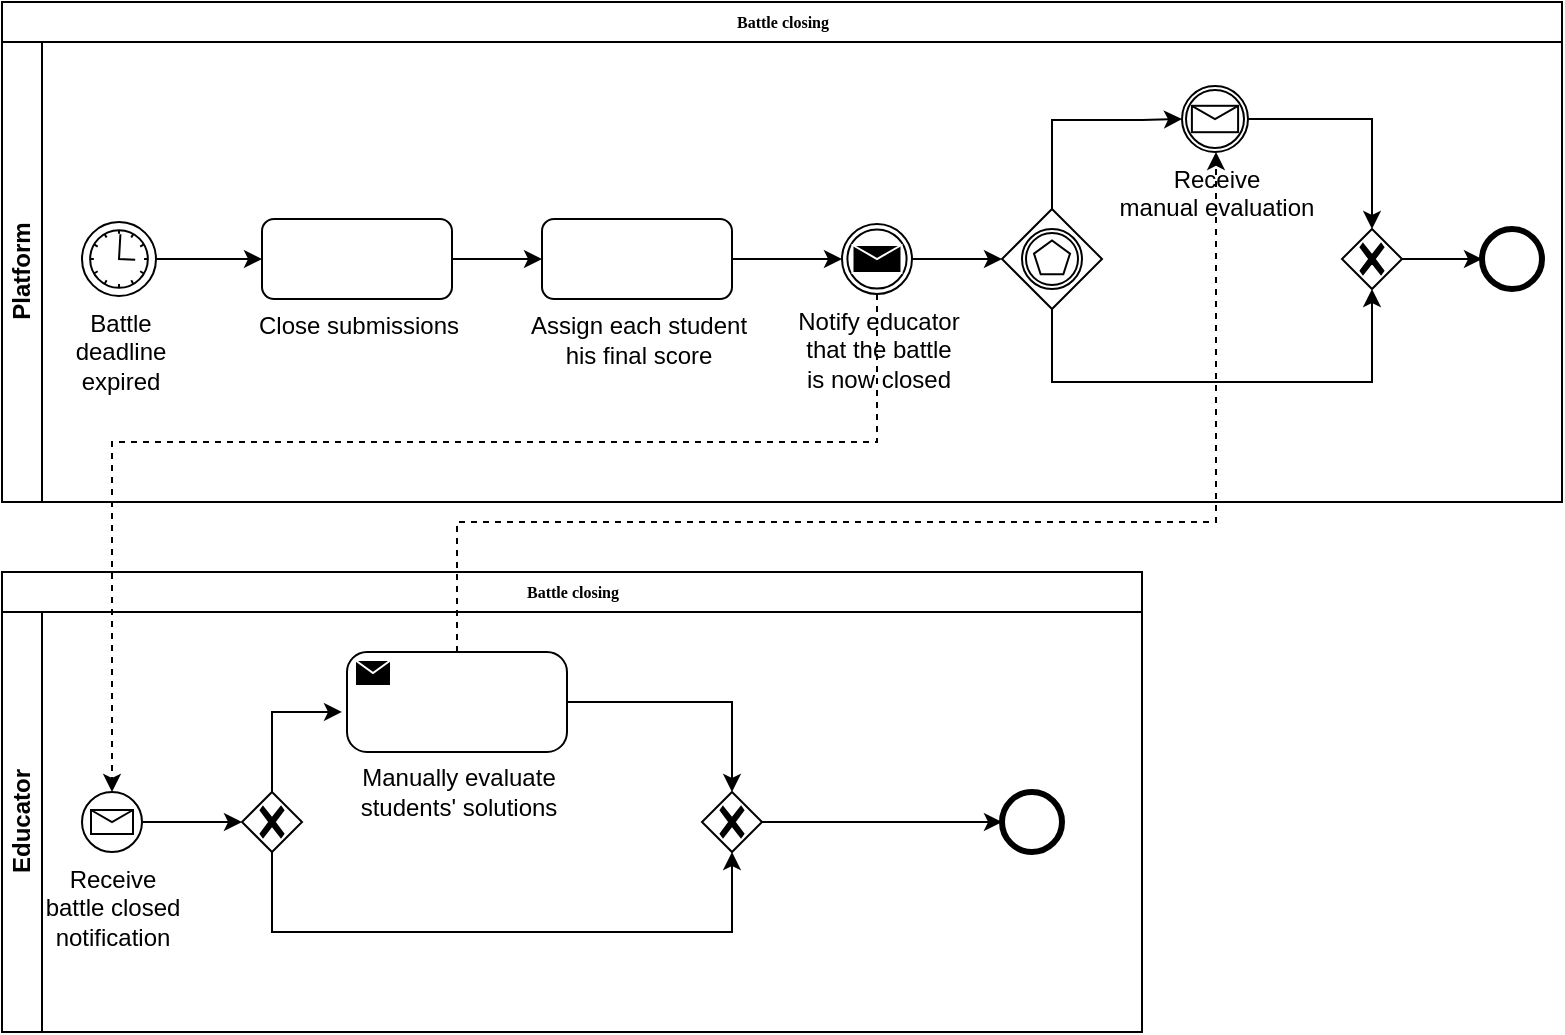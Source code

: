 <mxfile version="21.0.2" type="device"><diagram name="Page-1" id="c7488fd3-1785-93aa-aadb-54a6760d102a"><mxGraphModel dx="1018" dy="572" grid="1" gridSize="10" guides="1" tooltips="1" connect="1" arrows="1" fold="1" page="1" pageScale="1" pageWidth="1100" pageHeight="850" background="none" math="0" shadow="0"><root><mxCell id="0"/><mxCell id="1" parent="0"/><mxCell id="CDbokZhid0h3c1UekMTh-214" value="Battle closing" style="swimlane;html=1;childLayout=stackLayout;horizontal=1;startSize=20;horizontalStack=0;rounded=0;shadow=0;labelBackgroundColor=none;strokeWidth=1;fontFamily=Verdana;fontSize=8;align=center;" parent="1" vertex="1"><mxGeometry x="60" y="140" width="780" height="250" as="geometry"/></mxCell><mxCell id="CDbokZhid0h3c1UekMTh-308" value="Platform" style="swimlane;html=1;startSize=20;horizontal=0;" parent="CDbokZhid0h3c1UekMTh-214" vertex="1"><mxGeometry y="20" width="780" height="230" as="geometry"/></mxCell><mxCell id="PWZpDbweVa0cq_8GeGo4-18" style="edgeStyle=orthogonalEdgeStyle;rounded=0;orthogonalLoop=1;jettySize=auto;html=1;entryX=0;entryY=0.5;entryDx=0;entryDy=0;" parent="CDbokZhid0h3c1UekMTh-308" source="PWZpDbweVa0cq_8GeGo4-14" target="PWZpDbweVa0cq_8GeGo4-15" edge="1"><mxGeometry relative="1" as="geometry"/></mxCell><mxCell id="PWZpDbweVa0cq_8GeGo4-14" value="&lt;div&gt;Battle&lt;/div&gt;&lt;div&gt;deadline&lt;/div&gt;&lt;div&gt;expired&lt;br&gt;&lt;/div&gt;" style="points=[[0.145,0.145,0],[0.5,0,0],[0.855,0.145,0],[1,0.5,0],[0.855,0.855,0],[0.5,1,0],[0.145,0.855,0],[0,0.5,0]];shape=mxgraph.bpmn.event;html=1;verticalLabelPosition=bottom;labelBackgroundColor=#ffffff;verticalAlign=top;align=center;perimeter=ellipsePerimeter;outlineConnect=0;aspect=fixed;outline=standard;symbol=timer;" parent="CDbokZhid0h3c1UekMTh-308" vertex="1"><mxGeometry x="40" y="90" width="37" height="37" as="geometry"/></mxCell><mxCell id="PWZpDbweVa0cq_8GeGo4-21" style="edgeStyle=orthogonalEdgeStyle;rounded=0;orthogonalLoop=1;jettySize=auto;html=1;entryX=0;entryY=0.5;entryDx=0;entryDy=0;" parent="CDbokZhid0h3c1UekMTh-308" source="PWZpDbweVa0cq_8GeGo4-15" target="PWZpDbweVa0cq_8GeGo4-20" edge="1"><mxGeometry relative="1" as="geometry"/></mxCell><mxCell id="PWZpDbweVa0cq_8GeGo4-15" value="" style="rounded=1;whiteSpace=wrap;html=1;" parent="CDbokZhid0h3c1UekMTh-308" vertex="1"><mxGeometry x="130" y="88.5" width="95" height="40" as="geometry"/></mxCell><mxCell id="PWZpDbweVa0cq_8GeGo4-19" value="Close submissions" style="text;html=1;align=center;verticalAlign=middle;resizable=0;points=[];autosize=1;strokeColor=none;fillColor=none;" parent="CDbokZhid0h3c1UekMTh-308" vertex="1"><mxGeometry x="112.5" y="127" width="130" height="30" as="geometry"/></mxCell><mxCell id="PWZpDbweVa0cq_8GeGo4-23" style="edgeStyle=orthogonalEdgeStyle;rounded=0;orthogonalLoop=1;jettySize=auto;html=1;entryX=0;entryY=0.5;entryDx=0;entryDy=0;entryPerimeter=0;" parent="CDbokZhid0h3c1UekMTh-308" source="PWZpDbweVa0cq_8GeGo4-20" edge="1"><mxGeometry relative="1" as="geometry"><mxPoint x="420" y="108.5" as="targetPoint"/></mxGeometry></mxCell><mxCell id="PWZpDbweVa0cq_8GeGo4-20" value="" style="rounded=1;whiteSpace=wrap;html=1;" parent="CDbokZhid0h3c1UekMTh-308" vertex="1"><mxGeometry x="270" y="88.5" width="95" height="40" as="geometry"/></mxCell><mxCell id="PWZpDbweVa0cq_8GeGo4-22" value="&lt;div&gt;Assign each student&lt;/div&gt;&lt;div&gt;his final score&lt;br&gt;&lt;/div&gt;" style="text;html=1;align=center;verticalAlign=middle;resizable=0;points=[];autosize=1;strokeColor=none;fillColor=none;" parent="CDbokZhid0h3c1UekMTh-308" vertex="1"><mxGeometry x="247.5" y="128.5" width="140" height="40" as="geometry"/></mxCell><mxCell id="PWZpDbweVa0cq_8GeGo4-26" style="edgeStyle=orthogonalEdgeStyle;rounded=0;orthogonalLoop=1;jettySize=auto;html=1;entryX=0;entryY=0.5;entryDx=0;entryDy=0;entryPerimeter=0;" parent="CDbokZhid0h3c1UekMTh-308" source="CDbokZhid0h3c1UekMTh-432" target="CDbokZhid0h3c1UekMTh-387" edge="1"><mxGeometry relative="1" as="geometry"/></mxCell><mxCell id="CDbokZhid0h3c1UekMTh-432" value="&lt;div&gt;Notify educator&lt;/div&gt;&lt;div&gt;that the battle &lt;br&gt;&lt;/div&gt;&lt;div&gt;is now closed&lt;br&gt;&lt;/div&gt;" style="points=[[0.145,0.145,0],[0.5,0,0],[0.855,0.145,0],[1,0.5,0],[0.855,0.855,0],[0.5,1,0],[0.145,0.855,0],[0,0.5,0]];shape=mxgraph.bpmn.event;html=1;verticalLabelPosition=bottom;labelBackgroundColor=#ffffff;verticalAlign=top;align=center;perimeter=ellipsePerimeter;outlineConnect=0;aspect=fixed;outline=throwing;symbol=message;" parent="CDbokZhid0h3c1UekMTh-308" vertex="1"><mxGeometry x="420.001" y="91" width="35" height="35" as="geometry"/></mxCell><mxCell id="PWZpDbweVa0cq_8GeGo4-33" style="edgeStyle=orthogonalEdgeStyle;rounded=0;orthogonalLoop=1;jettySize=auto;html=1;entryX=0;entryY=0.5;entryDx=0;entryDy=0;entryPerimeter=0;" parent="CDbokZhid0h3c1UekMTh-308" source="CDbokZhid0h3c1UekMTh-387" target="PWZpDbweVa0cq_8GeGo4-32" edge="1"><mxGeometry relative="1" as="geometry"><Array as="points"><mxPoint x="525" y="39"/><mxPoint x="570" y="39"/></Array></mxGeometry></mxCell><mxCell id="PWZpDbweVa0cq_8GeGo4-40" style="edgeStyle=orthogonalEdgeStyle;rounded=0;orthogonalLoop=1;jettySize=auto;html=1;" parent="CDbokZhid0h3c1UekMTh-308" source="CDbokZhid0h3c1UekMTh-387" target="PWZpDbweVa0cq_8GeGo4-38" edge="1"><mxGeometry relative="1" as="geometry"><Array as="points"><mxPoint x="525" y="170"/><mxPoint x="685" y="170"/></Array></mxGeometry></mxCell><mxCell id="CDbokZhid0h3c1UekMTh-387" value="" style="points=[[0.25,0.25,0],[0.5,0,0],[0.75,0.25,0],[1,0.5,0],[0.75,0.75,0],[0.5,1,0],[0.25,0.75,0],[0,0.5,0]];shape=mxgraph.bpmn.gateway2;html=1;verticalLabelPosition=bottom;labelBackgroundColor=#ffffff;verticalAlign=top;align=center;perimeter=rhombusPerimeter;outlineConnect=0;outline=catching;symbol=multiple;" parent="CDbokZhid0h3c1UekMTh-308" vertex="1"><mxGeometry x="500" y="83.5" width="50" height="50" as="geometry"/></mxCell><mxCell id="CDbokZhid0h3c1UekMTh-407" value="" style="points=[[0.145,0.145,0],[0.5,0,0],[0.855,0.145,0],[1,0.5,0],[0.855,0.855,0],[0.5,1,0],[0.145,0.855,0],[0,0.5,0]];shape=mxgraph.bpmn.event;html=1;verticalLabelPosition=bottom;labelBackgroundColor=#ffffff;verticalAlign=top;align=center;perimeter=ellipsePerimeter;outlineConnect=0;aspect=fixed;outline=end;symbol=terminate2;" parent="CDbokZhid0h3c1UekMTh-308" vertex="1"><mxGeometry x="740" y="93.5" width="30" height="30" as="geometry"/></mxCell><mxCell id="PWZpDbweVa0cq_8GeGo4-39" style="edgeStyle=orthogonalEdgeStyle;rounded=0;orthogonalLoop=1;jettySize=auto;html=1;" parent="CDbokZhid0h3c1UekMTh-308" source="PWZpDbweVa0cq_8GeGo4-32" target="PWZpDbweVa0cq_8GeGo4-38" edge="1"><mxGeometry relative="1" as="geometry"/></mxCell><mxCell id="PWZpDbweVa0cq_8GeGo4-32" value="&lt;div&gt;Receive&lt;/div&gt;manual evaluation" style="points=[[0.145,0.145,0],[0.5,0,0],[0.855,0.145,0],[1,0.5,0],[0.855,0.855,0],[0.5,1,0],[0.145,0.855,0],[0,0.5,0]];shape=mxgraph.bpmn.event;html=1;verticalLabelPosition=bottom;labelBackgroundColor=#ffffff;verticalAlign=top;align=center;perimeter=ellipsePerimeter;outlineConnect=0;aspect=fixed;outline=catching;symbol=message;" parent="CDbokZhid0h3c1UekMTh-308" vertex="1"><mxGeometry x="590" y="22" width="33" height="33" as="geometry"/></mxCell><mxCell id="PWZpDbweVa0cq_8GeGo4-41" style="edgeStyle=orthogonalEdgeStyle;rounded=0;orthogonalLoop=1;jettySize=auto;html=1;entryX=0;entryY=0.5;entryDx=0;entryDy=0;entryPerimeter=0;" parent="CDbokZhid0h3c1UekMTh-308" source="PWZpDbweVa0cq_8GeGo4-38" target="CDbokZhid0h3c1UekMTh-407" edge="1"><mxGeometry relative="1" as="geometry"/></mxCell><mxCell id="PWZpDbweVa0cq_8GeGo4-38" value="" style="points=[[0.25,0.25,0],[0.5,0,0],[0.75,0.25,0],[1,0.5,0],[0.75,0.75,0],[0.5,1,0],[0.25,0.75,0],[0,0.5,0]];shape=mxgraph.bpmn.gateway2;html=1;verticalLabelPosition=bottom;labelBackgroundColor=#ffffff;verticalAlign=top;align=center;perimeter=rhombusPerimeter;outlineConnect=0;outline=none;symbol=none;gwType=exclusive;" parent="CDbokZhid0h3c1UekMTh-308" vertex="1"><mxGeometry x="670" y="93.5" width="30" height="30" as="geometry"/></mxCell><mxCell id="CZ-mRFxRoQ8mG_buK-YK-1" value="Battle closing" style="swimlane;html=1;childLayout=stackLayout;horizontal=1;startSize=20;horizontalStack=0;rounded=0;shadow=0;labelBackgroundColor=none;strokeWidth=1;fontFamily=Verdana;fontSize=8;align=center;rotation=0;" vertex="1" parent="1"><mxGeometry x="60" y="425" width="570" height="230" as="geometry"/></mxCell><mxCell id="CZ-mRFxRoQ8mG_buK-YK-2" value="Educator" style="swimlane;html=1;startSize=20;horizontal=0;" vertex="1" parent="CZ-mRFxRoQ8mG_buK-YK-1"><mxGeometry y="20" width="570" height="210" as="geometry"/></mxCell><mxCell id="CZ-mRFxRoQ8mG_buK-YK-3" style="edgeStyle=orthogonalEdgeStyle;rounded=0;orthogonalLoop=1;jettySize=auto;html=1;entryX=0;entryY=0.5;entryDx=0;entryDy=0;entryPerimeter=0;" edge="1" parent="CZ-mRFxRoQ8mG_buK-YK-2" source="CZ-mRFxRoQ8mG_buK-YK-35" target="CZ-mRFxRoQ8mG_buK-YK-7"><mxGeometry relative="1" as="geometry"><mxPoint x="73" y="105" as="sourcePoint"/></mxGeometry></mxCell><mxCell id="CZ-mRFxRoQ8mG_buK-YK-5" style="edgeStyle=orthogonalEdgeStyle;rounded=0;orthogonalLoop=1;jettySize=auto;html=1;" edge="1" parent="CZ-mRFxRoQ8mG_buK-YK-2" source="CZ-mRFxRoQ8mG_buK-YK-7"><mxGeometry relative="1" as="geometry"><mxPoint x="170" y="49.966" as="targetPoint"/><Array as="points"><mxPoint x="135" y="50"/></Array></mxGeometry></mxCell><mxCell id="CZ-mRFxRoQ8mG_buK-YK-6" style="edgeStyle=orthogonalEdgeStyle;rounded=0;orthogonalLoop=1;jettySize=auto;html=1;" edge="1" parent="CZ-mRFxRoQ8mG_buK-YK-2" source="CZ-mRFxRoQ8mG_buK-YK-7" target="CZ-mRFxRoQ8mG_buK-YK-12"><mxGeometry relative="1" as="geometry"><Array as="points"><mxPoint x="135" y="160"/><mxPoint x="365" y="160"/></Array></mxGeometry></mxCell><mxCell id="CZ-mRFxRoQ8mG_buK-YK-7" value="" style="points=[[0.25,0.25,0],[0.5,0,0],[0.75,0.25,0],[1,0.5,0],[0.75,0.75,0],[0.5,1,0],[0.25,0.75,0],[0,0.5,0]];shape=mxgraph.bpmn.gateway2;html=1;verticalLabelPosition=bottom;labelBackgroundColor=#ffffff;verticalAlign=top;align=center;perimeter=rhombusPerimeter;outlineConnect=0;outline=none;symbol=none;gwType=exclusive;" vertex="1" parent="CZ-mRFxRoQ8mG_buK-YK-2"><mxGeometry x="120" y="90" width="30" height="30" as="geometry"/></mxCell><mxCell id="CZ-mRFxRoQ8mG_buK-YK-8" value="&lt;div&gt;Manually evaluate &lt;br&gt;&lt;/div&gt;&lt;div&gt;students' solutions&lt;br&gt;&lt;/div&gt;" style="text;html=1;align=center;verticalAlign=middle;resizable=0;points=[];autosize=1;strokeColor=none;fillColor=none;" vertex="1" parent="CZ-mRFxRoQ8mG_buK-YK-2"><mxGeometry x="162.5" y="70" width="130" height="40" as="geometry"/></mxCell><mxCell id="CZ-mRFxRoQ8mG_buK-YK-9" style="edgeStyle=orthogonalEdgeStyle;rounded=0;orthogonalLoop=1;jettySize=auto;html=1;" edge="1" parent="CZ-mRFxRoQ8mG_buK-YK-2" source="CZ-mRFxRoQ8mG_buK-YK-10" target="CZ-mRFxRoQ8mG_buK-YK-12"><mxGeometry relative="1" as="geometry"/></mxCell><mxCell id="CZ-mRFxRoQ8mG_buK-YK-10" value="" style="points=[[0.25,0,0],[0.5,0,0],[0.75,0,0],[1,0.25,0],[1,0.5,0],[1,0.75,0],[0.75,1,0],[0.5,1,0],[0.25,1,0],[0,0.75,0],[0,0.5,0],[0,0.25,0]];shape=mxgraph.bpmn.task;whiteSpace=wrap;rectStyle=rounded;size=10;html=1;container=1;expand=0;collapsible=0;taskMarker=send;" vertex="1" parent="CZ-mRFxRoQ8mG_buK-YK-2"><mxGeometry x="172.5" y="20" width="110" height="50" as="geometry"/></mxCell><mxCell id="CZ-mRFxRoQ8mG_buK-YK-11" style="edgeStyle=orthogonalEdgeStyle;rounded=0;orthogonalLoop=1;jettySize=auto;html=1;entryX=0;entryY=0.5;entryDx=0;entryDy=0;entryPerimeter=0;" edge="1" parent="CZ-mRFxRoQ8mG_buK-YK-2" source="CZ-mRFxRoQ8mG_buK-YK-12" target="CZ-mRFxRoQ8mG_buK-YK-13"><mxGeometry relative="1" as="geometry"/></mxCell><mxCell id="CZ-mRFxRoQ8mG_buK-YK-12" value="" style="points=[[0.25,0.25,0],[0.5,0,0],[0.75,0.25,0],[1,0.5,0],[0.75,0.75,0],[0.5,1,0],[0.25,0.75,0],[0,0.5,0]];shape=mxgraph.bpmn.gateway2;html=1;verticalLabelPosition=bottom;labelBackgroundColor=#ffffff;verticalAlign=top;align=center;perimeter=rhombusPerimeter;outlineConnect=0;outline=none;symbol=none;gwType=exclusive;" vertex="1" parent="CZ-mRFxRoQ8mG_buK-YK-2"><mxGeometry x="350" y="90" width="30" height="30" as="geometry"/></mxCell><mxCell id="CZ-mRFxRoQ8mG_buK-YK-13" value="" style="points=[[0.145,0.145,0],[0.5,0,0],[0.855,0.145,0],[1,0.5,0],[0.855,0.855,0],[0.5,1,0],[0.145,0.855,0],[0,0.5,0]];shape=mxgraph.bpmn.event;html=1;verticalLabelPosition=bottom;labelBackgroundColor=#ffffff;verticalAlign=top;align=center;perimeter=ellipsePerimeter;outlineConnect=0;aspect=fixed;outline=end;symbol=terminate2;" vertex="1" parent="CZ-mRFxRoQ8mG_buK-YK-2"><mxGeometry x="500" y="90" width="30" height="30" as="geometry"/></mxCell><mxCell id="CZ-mRFxRoQ8mG_buK-YK-35" value="&lt;div&gt;Receive&lt;/div&gt;&lt;div&gt;battle closed&lt;/div&gt;&lt;div&gt;notification&lt;br&gt;&lt;/div&gt;" style="points=[[0.145,0.145,0],[0.5,0,0],[0.855,0.145,0],[1,0.5,0],[0.855,0.855,0],[0.5,1,0],[0.145,0.855,0],[0,0.5,0]];shape=mxgraph.bpmn.event;html=1;verticalLabelPosition=bottom;labelBackgroundColor=#ffffff;verticalAlign=top;align=center;perimeter=ellipsePerimeter;outlineConnect=0;aspect=fixed;outline=standard;symbol=message;" vertex="1" parent="CZ-mRFxRoQ8mG_buK-YK-2"><mxGeometry x="40" y="90" width="30" height="30" as="geometry"/></mxCell><mxCell id="CZ-mRFxRoQ8mG_buK-YK-36" style="edgeStyle=orthogonalEdgeStyle;rounded=0;orthogonalLoop=1;jettySize=auto;html=1;dashed=1;" edge="1" parent="1" source="CDbokZhid0h3c1UekMTh-432" target="CZ-mRFxRoQ8mG_buK-YK-35"><mxGeometry relative="1" as="geometry"><Array as="points"><mxPoint x="498" y="360"/><mxPoint x="115" y="360"/></Array></mxGeometry></mxCell><mxCell id="CZ-mRFxRoQ8mG_buK-YK-37" style="edgeStyle=orthogonalEdgeStyle;rounded=0;orthogonalLoop=1;jettySize=auto;html=1;dashed=1;" edge="1" parent="1" source="CZ-mRFxRoQ8mG_buK-YK-10" target="PWZpDbweVa0cq_8GeGo4-32"><mxGeometry relative="1" as="geometry"><Array as="points"><mxPoint x="288" y="400"/><mxPoint x="667" y="400"/></Array></mxGeometry></mxCell></root></mxGraphModel></diagram></mxfile>